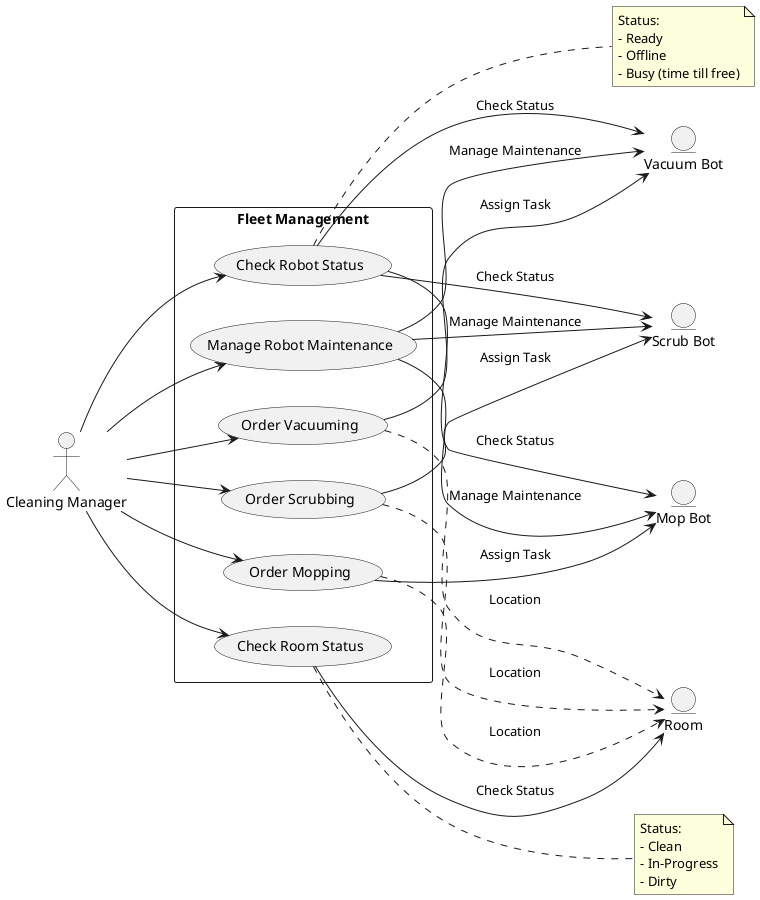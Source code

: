 @startuml
left to right direction
skinparam packageStyle rect
actor "Cleaning Manager" as Customer

entity "Room" as Room
entity "Mop Bot" as Mop_Bot
entity "Vacuum Bot" as Vac_Bot
entity "Scrub Bot" as Scrub_Bot

package "Fleet Management" {
    
    usecase "Check Robot Status" as UC1
    usecase "Check Room Status" as UC2
    usecase "Manage Robot Maintenance" as UC3
    usecase "Order Mopping" as UC4
    usecase "Order Vacuuming" as UC5
    usecase "Order Scrubbing" as UC6

    Customer --> UC1
    Customer --> UC2
    Customer --> UC3
    Customer --> UC4
    Customer --> UC5
    Customer --> UC6
    
    UC1 --> Mop_Bot : Check Status
    UC1 --> Vac_Bot : Check Status
    UC1 --> Scrub_Bot : Check Status
    
    UC2 --> Room : Check Status
    
    UC3 --> Mop_Bot : Manage Maintenance
    UC3 --> Vac_Bot : Manage Maintenance
    UC3 --> Scrub_Bot : Manage Maintenance
    
    UC4 --> Mop_Bot : Assign Task
    UC5 --> Vac_Bot : Assign Task
    UC6 --> Scrub_Bot : Assign Task

    UC4 ..> Room : Location
    UC5 ..> Room : Location
    UC6 ..> Room : Location
}

note right of UC1
    Status:
    - Ready
    - Offline
    - Busy (time till free)
end note

note right of UC2
    Status:
    - Clean
    - In-Progress
    - Dirty
end note
@enduml
